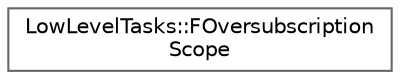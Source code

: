 digraph "Graphical Class Hierarchy"
{
 // INTERACTIVE_SVG=YES
 // LATEX_PDF_SIZE
  bgcolor="transparent";
  edge [fontname=Helvetica,fontsize=10,labelfontname=Helvetica,labelfontsize=10];
  node [fontname=Helvetica,fontsize=10,shape=box,height=0.2,width=0.4];
  rankdir="LR";
  Node0 [id="Node000000",label="LowLevelTasks::FOversubscription\lScope",height=0.2,width=0.4,color="grey40", fillcolor="white", style="filled",URL="$d0/d99/classLowLevelTasks_1_1FOversubscriptionScope.html",tooltip=" "];
}
